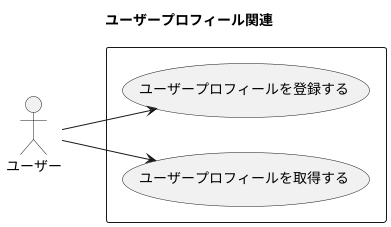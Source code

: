 @startuml
title ユーザープロフィール関連
left to right direction
actor ユーザー
rectangle {
   ユーザー --> (ユーザープロフィールを登録する)
   ユーザー --> (ユーザープロフィールを取得する)
}
@enduml
